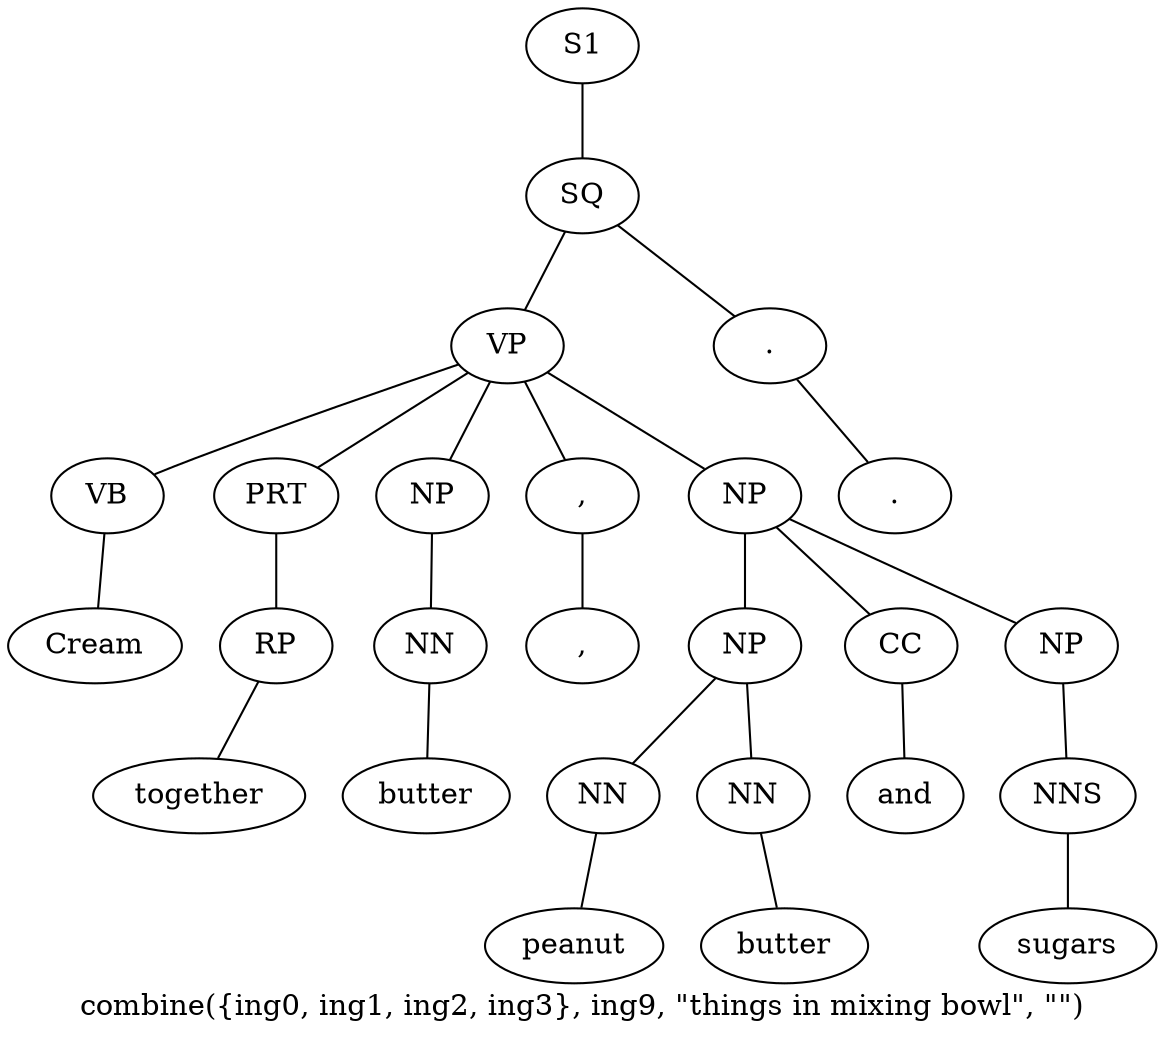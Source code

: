 graph SyntaxGraph {
	label = "combine({ing0, ing1, ing2, ing3}, ing9, \"things in mixing bowl\", \"\")";
	Node0 [label="S1"];
	Node1 [label="SQ"];
	Node2 [label="VP"];
	Node3 [label="VB"];
	Node4 [label="Cream"];
	Node5 [label="PRT"];
	Node6 [label="RP"];
	Node7 [label="together"];
	Node8 [label="NP"];
	Node9 [label="NN"];
	Node10 [label="butter"];
	Node11 [label=","];
	Node12 [label=","];
	Node13 [label="NP"];
	Node14 [label="NP"];
	Node15 [label="NN"];
	Node16 [label="peanut"];
	Node17 [label="NN"];
	Node18 [label="butter"];
	Node19 [label="CC"];
	Node20 [label="and"];
	Node21 [label="NP"];
	Node22 [label="NNS"];
	Node23 [label="sugars"];
	Node24 [label="."];
	Node25 [label="."];

	Node0 -- Node1;
	Node1 -- Node2;
	Node1 -- Node24;
	Node2 -- Node3;
	Node2 -- Node5;
	Node2 -- Node8;
	Node2 -- Node11;
	Node2 -- Node13;
	Node3 -- Node4;
	Node5 -- Node6;
	Node6 -- Node7;
	Node8 -- Node9;
	Node9 -- Node10;
	Node11 -- Node12;
	Node13 -- Node14;
	Node13 -- Node19;
	Node13 -- Node21;
	Node14 -- Node15;
	Node14 -- Node17;
	Node15 -- Node16;
	Node17 -- Node18;
	Node19 -- Node20;
	Node21 -- Node22;
	Node22 -- Node23;
	Node24 -- Node25;
}